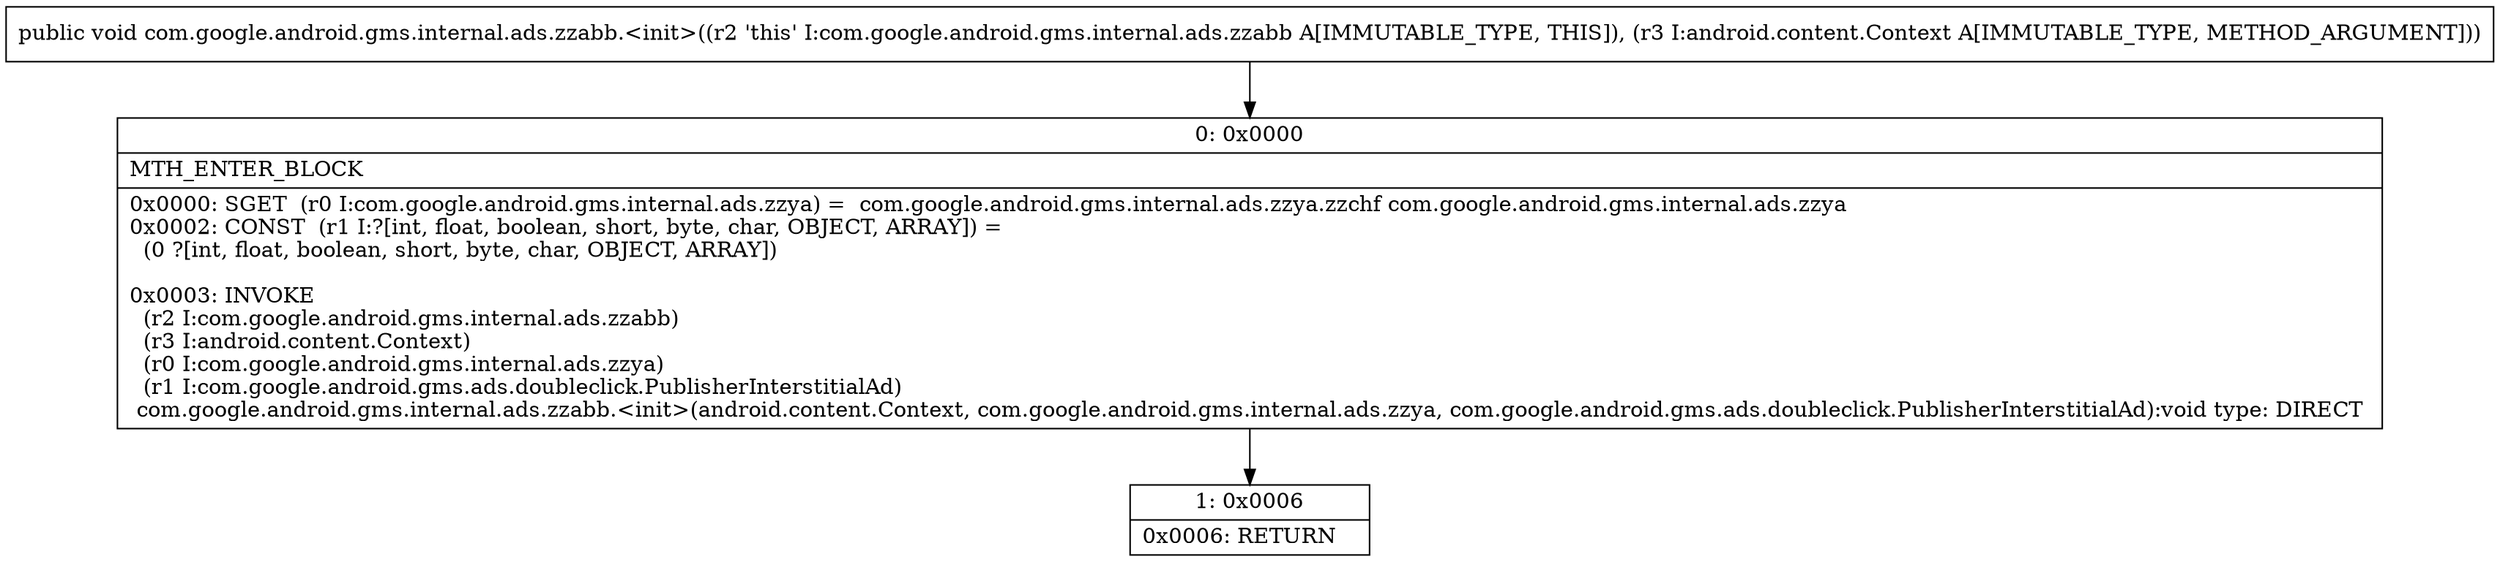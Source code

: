 digraph "CFG forcom.google.android.gms.internal.ads.zzabb.\<init\>(Landroid\/content\/Context;)V" {
Node_0 [shape=record,label="{0\:\ 0x0000|MTH_ENTER_BLOCK\l|0x0000: SGET  (r0 I:com.google.android.gms.internal.ads.zzya) =  com.google.android.gms.internal.ads.zzya.zzchf com.google.android.gms.internal.ads.zzya \l0x0002: CONST  (r1 I:?[int, float, boolean, short, byte, char, OBJECT, ARRAY]) = \l  (0 ?[int, float, boolean, short, byte, char, OBJECT, ARRAY])\l \l0x0003: INVOKE  \l  (r2 I:com.google.android.gms.internal.ads.zzabb)\l  (r3 I:android.content.Context)\l  (r0 I:com.google.android.gms.internal.ads.zzya)\l  (r1 I:com.google.android.gms.ads.doubleclick.PublisherInterstitialAd)\l com.google.android.gms.internal.ads.zzabb.\<init\>(android.content.Context, com.google.android.gms.internal.ads.zzya, com.google.android.gms.ads.doubleclick.PublisherInterstitialAd):void type: DIRECT \l}"];
Node_1 [shape=record,label="{1\:\ 0x0006|0x0006: RETURN   \l}"];
MethodNode[shape=record,label="{public void com.google.android.gms.internal.ads.zzabb.\<init\>((r2 'this' I:com.google.android.gms.internal.ads.zzabb A[IMMUTABLE_TYPE, THIS]), (r3 I:android.content.Context A[IMMUTABLE_TYPE, METHOD_ARGUMENT])) }"];
MethodNode -> Node_0;
Node_0 -> Node_1;
}

